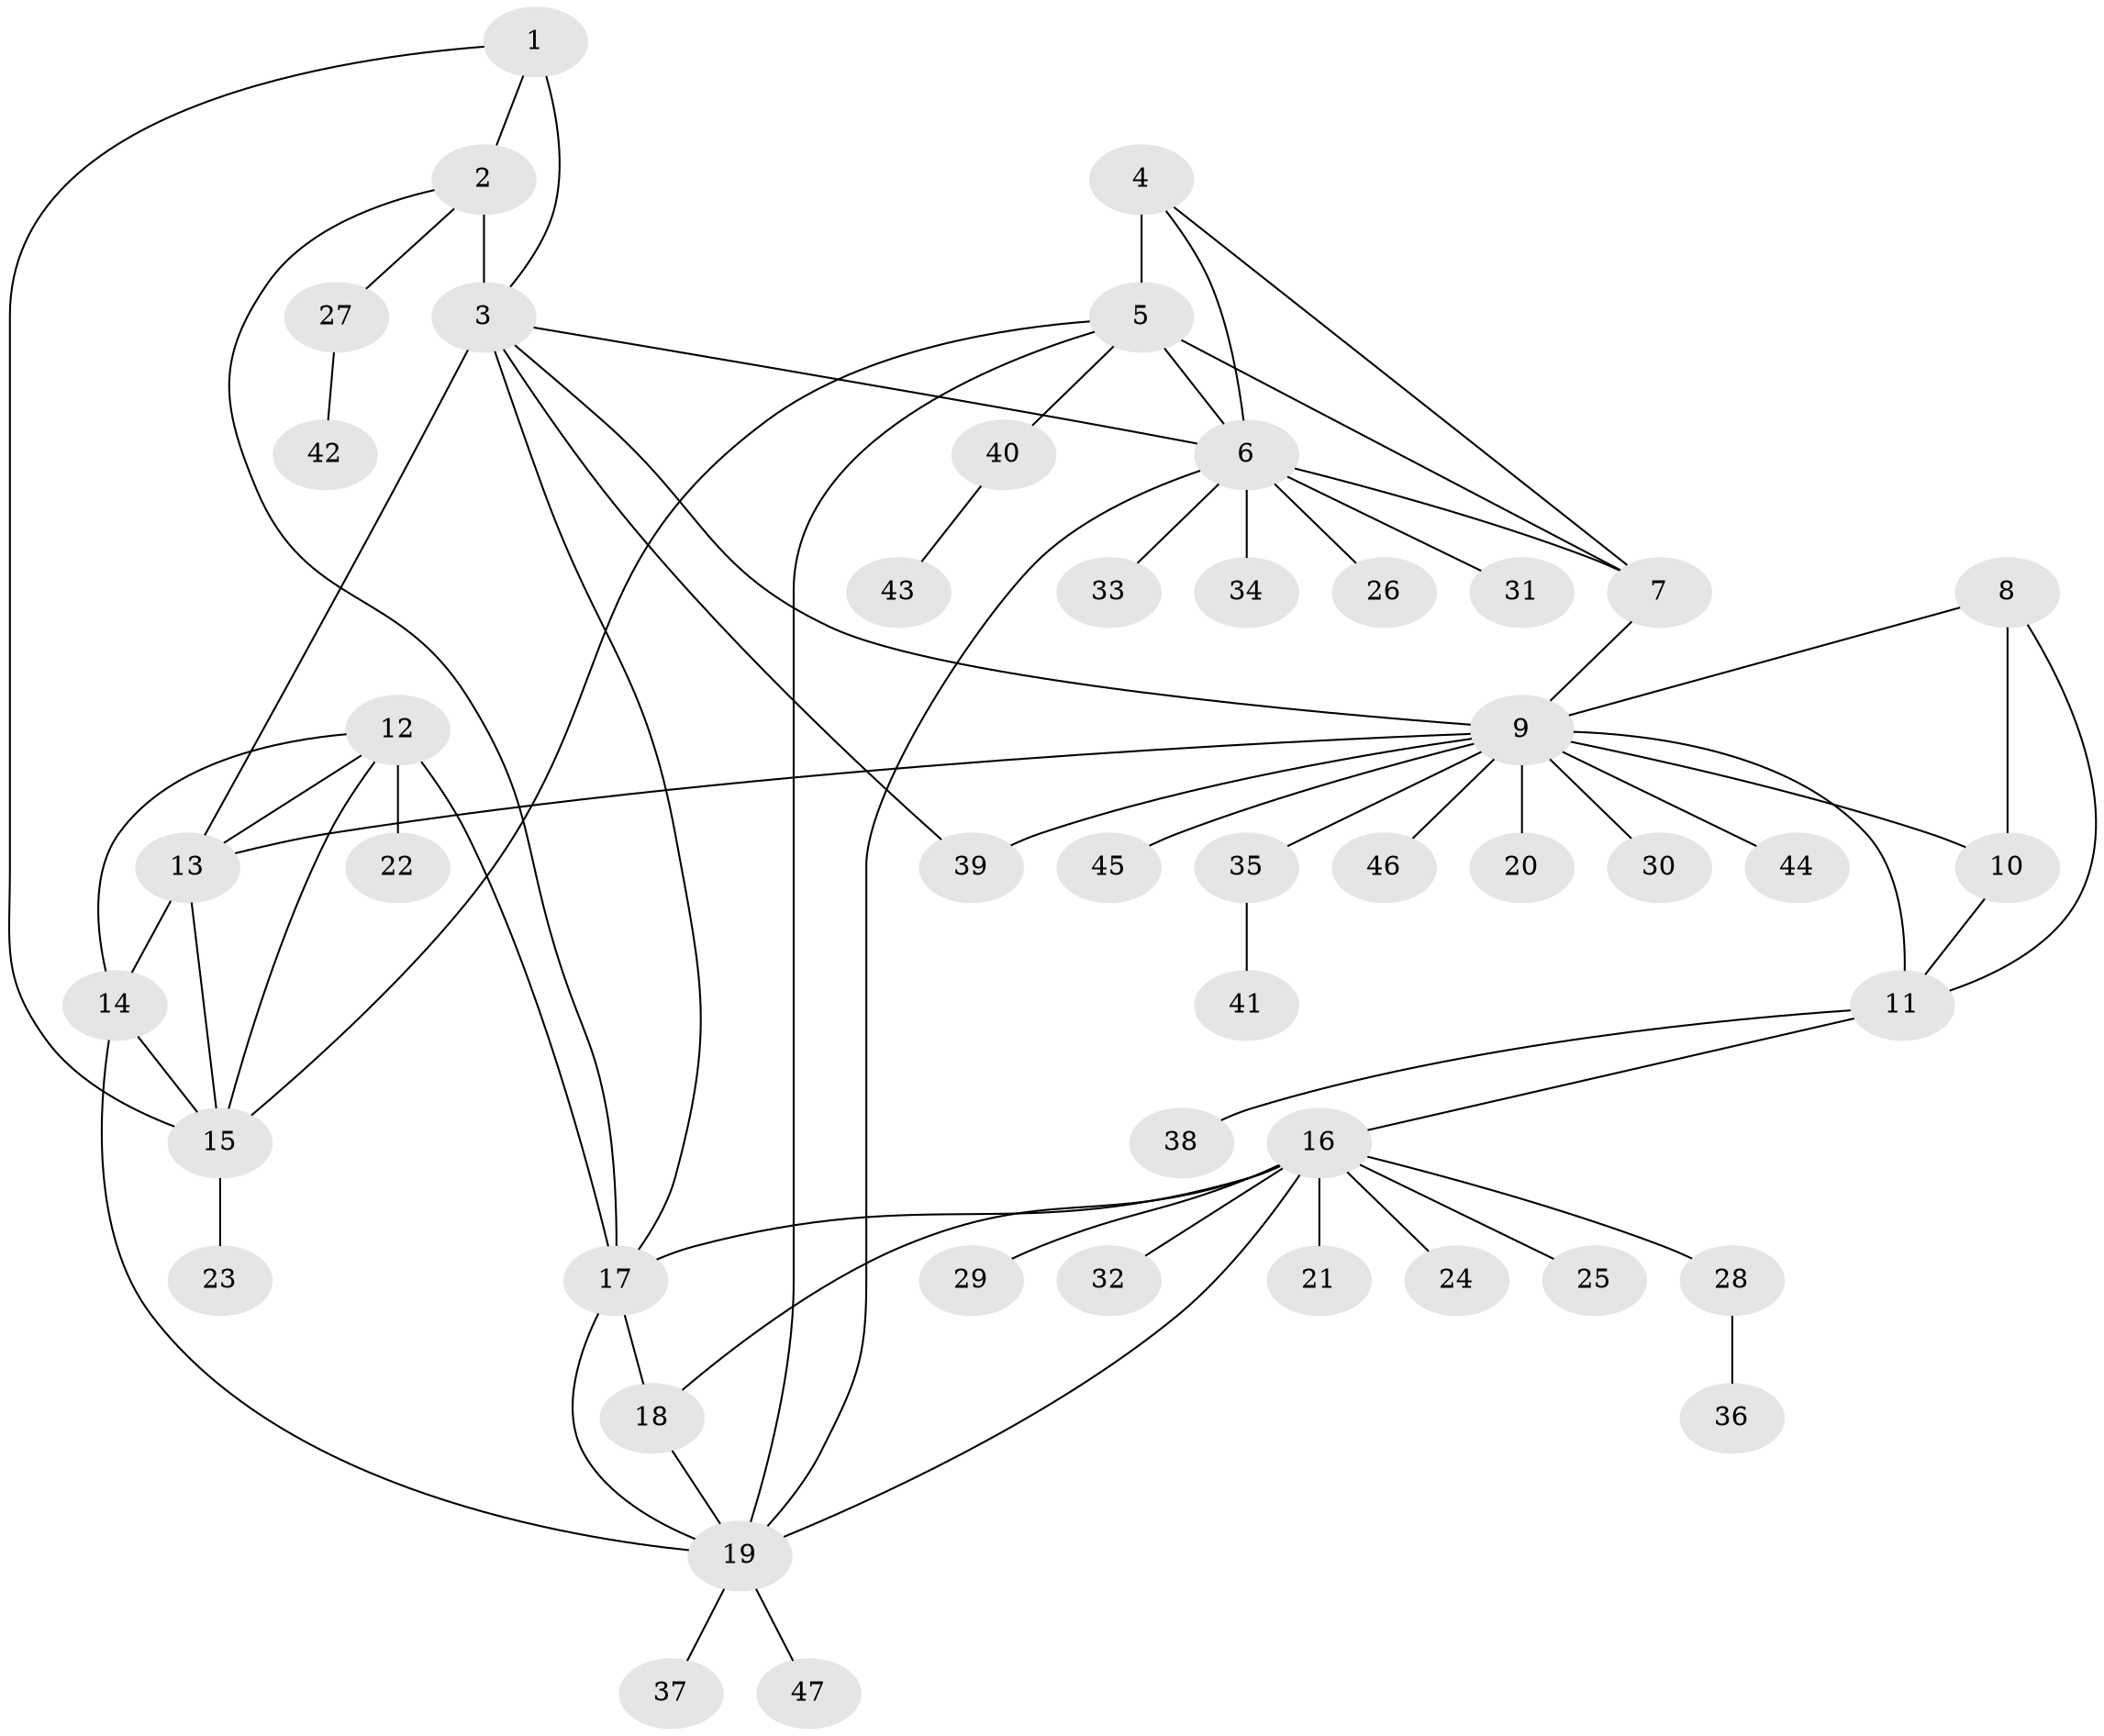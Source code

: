 // original degree distribution, {5: 0.056818181818181816, 11: 0.03409090909090909, 7: 0.045454545454545456, 4: 0.03409090909090909, 6: 0.022727272727272728, 3: 0.056818181818181816, 14: 0.011363636363636364, 9: 0.011363636363636364, 1: 0.5681818181818182, 2: 0.1590909090909091}
// Generated by graph-tools (version 1.1) at 2025/37/03/09/25 02:37:22]
// undirected, 47 vertices, 70 edges
graph export_dot {
graph [start="1"]
  node [color=gray90,style=filled];
  1;
  2;
  3;
  4;
  5;
  6;
  7;
  8;
  9;
  10;
  11;
  12;
  13;
  14;
  15;
  16;
  17;
  18;
  19;
  20;
  21;
  22;
  23;
  24;
  25;
  26;
  27;
  28;
  29;
  30;
  31;
  32;
  33;
  34;
  35;
  36;
  37;
  38;
  39;
  40;
  41;
  42;
  43;
  44;
  45;
  46;
  47;
  1 -- 2 [weight=1.0];
  1 -- 3 [weight=2.0];
  1 -- 15 [weight=1.0];
  2 -- 3 [weight=7.0];
  2 -- 17 [weight=1.0];
  2 -- 27 [weight=1.0];
  3 -- 6 [weight=1.0];
  3 -- 9 [weight=1.0];
  3 -- 13 [weight=1.0];
  3 -- 17 [weight=1.0];
  3 -- 39 [weight=1.0];
  4 -- 5 [weight=3.0];
  4 -- 6 [weight=1.0];
  4 -- 7 [weight=1.0];
  5 -- 6 [weight=1.0];
  5 -- 7 [weight=1.0];
  5 -- 15 [weight=1.0];
  5 -- 19 [weight=1.0];
  5 -- 40 [weight=1.0];
  6 -- 7 [weight=1.0];
  6 -- 19 [weight=1.0];
  6 -- 26 [weight=1.0];
  6 -- 31 [weight=2.0];
  6 -- 33 [weight=1.0];
  6 -- 34 [weight=1.0];
  7 -- 9 [weight=1.0];
  8 -- 9 [weight=1.0];
  8 -- 10 [weight=1.0];
  8 -- 11 [weight=1.0];
  9 -- 10 [weight=1.0];
  9 -- 11 [weight=1.0];
  9 -- 13 [weight=1.0];
  9 -- 20 [weight=1.0];
  9 -- 30 [weight=1.0];
  9 -- 35 [weight=1.0];
  9 -- 39 [weight=1.0];
  9 -- 44 [weight=1.0];
  9 -- 45 [weight=1.0];
  9 -- 46 [weight=1.0];
  10 -- 11 [weight=1.0];
  11 -- 16 [weight=1.0];
  11 -- 38 [weight=1.0];
  12 -- 13 [weight=1.0];
  12 -- 14 [weight=1.0];
  12 -- 15 [weight=1.0];
  12 -- 17 [weight=1.0];
  12 -- 22 [weight=3.0];
  13 -- 14 [weight=1.0];
  13 -- 15 [weight=1.0];
  14 -- 15 [weight=1.0];
  14 -- 19 [weight=1.0];
  15 -- 23 [weight=1.0];
  16 -- 17 [weight=1.0];
  16 -- 18 [weight=1.0];
  16 -- 19 [weight=1.0];
  16 -- 21 [weight=1.0];
  16 -- 24 [weight=1.0];
  16 -- 25 [weight=1.0];
  16 -- 28 [weight=1.0];
  16 -- 29 [weight=1.0];
  16 -- 32 [weight=1.0];
  17 -- 18 [weight=4.0];
  17 -- 19 [weight=1.0];
  18 -- 19 [weight=1.0];
  19 -- 37 [weight=1.0];
  19 -- 47 [weight=1.0];
  27 -- 42 [weight=1.0];
  28 -- 36 [weight=1.0];
  35 -- 41 [weight=1.0];
  40 -- 43 [weight=1.0];
}
